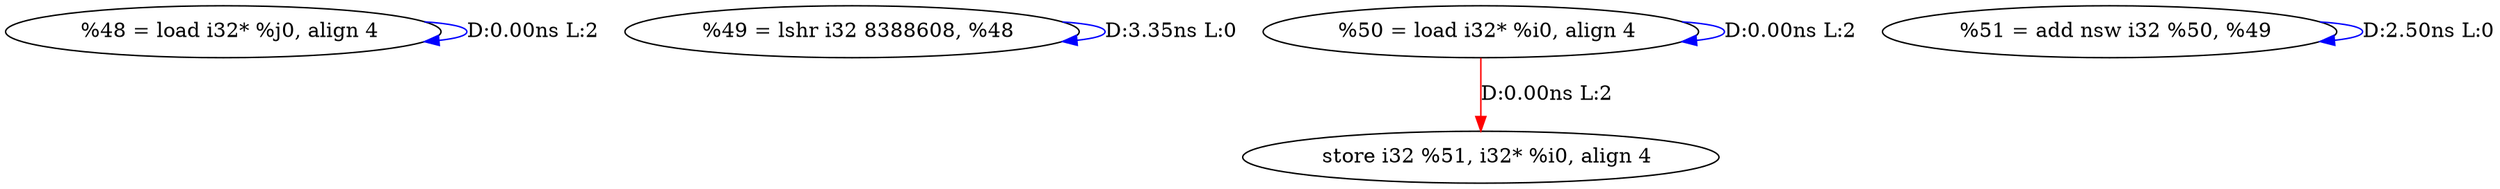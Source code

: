 digraph {
Node0x2cc4bb0[label="  %48 = load i32* %j0, align 4"];
Node0x2cc4bb0 -> Node0x2cc4bb0[label="D:0.00ns L:2",color=blue];
Node0x2cc4c90[label="  %49 = lshr i32 8388608, %48"];
Node0x2cc4c90 -> Node0x2cc4c90[label="D:3.35ns L:0",color=blue];
Node0x2cc4d70[label="  %50 = load i32* %i0, align 4"];
Node0x2cc4d70 -> Node0x2cc4d70[label="D:0.00ns L:2",color=blue];
Node0x2cc4f30[label="  store i32 %51, i32* %i0, align 4"];
Node0x2cc4d70 -> Node0x2cc4f30[label="D:0.00ns L:2",color=red];
Node0x2cc4e50[label="  %51 = add nsw i32 %50, %49"];
Node0x2cc4e50 -> Node0x2cc4e50[label="D:2.50ns L:0",color=blue];
}
